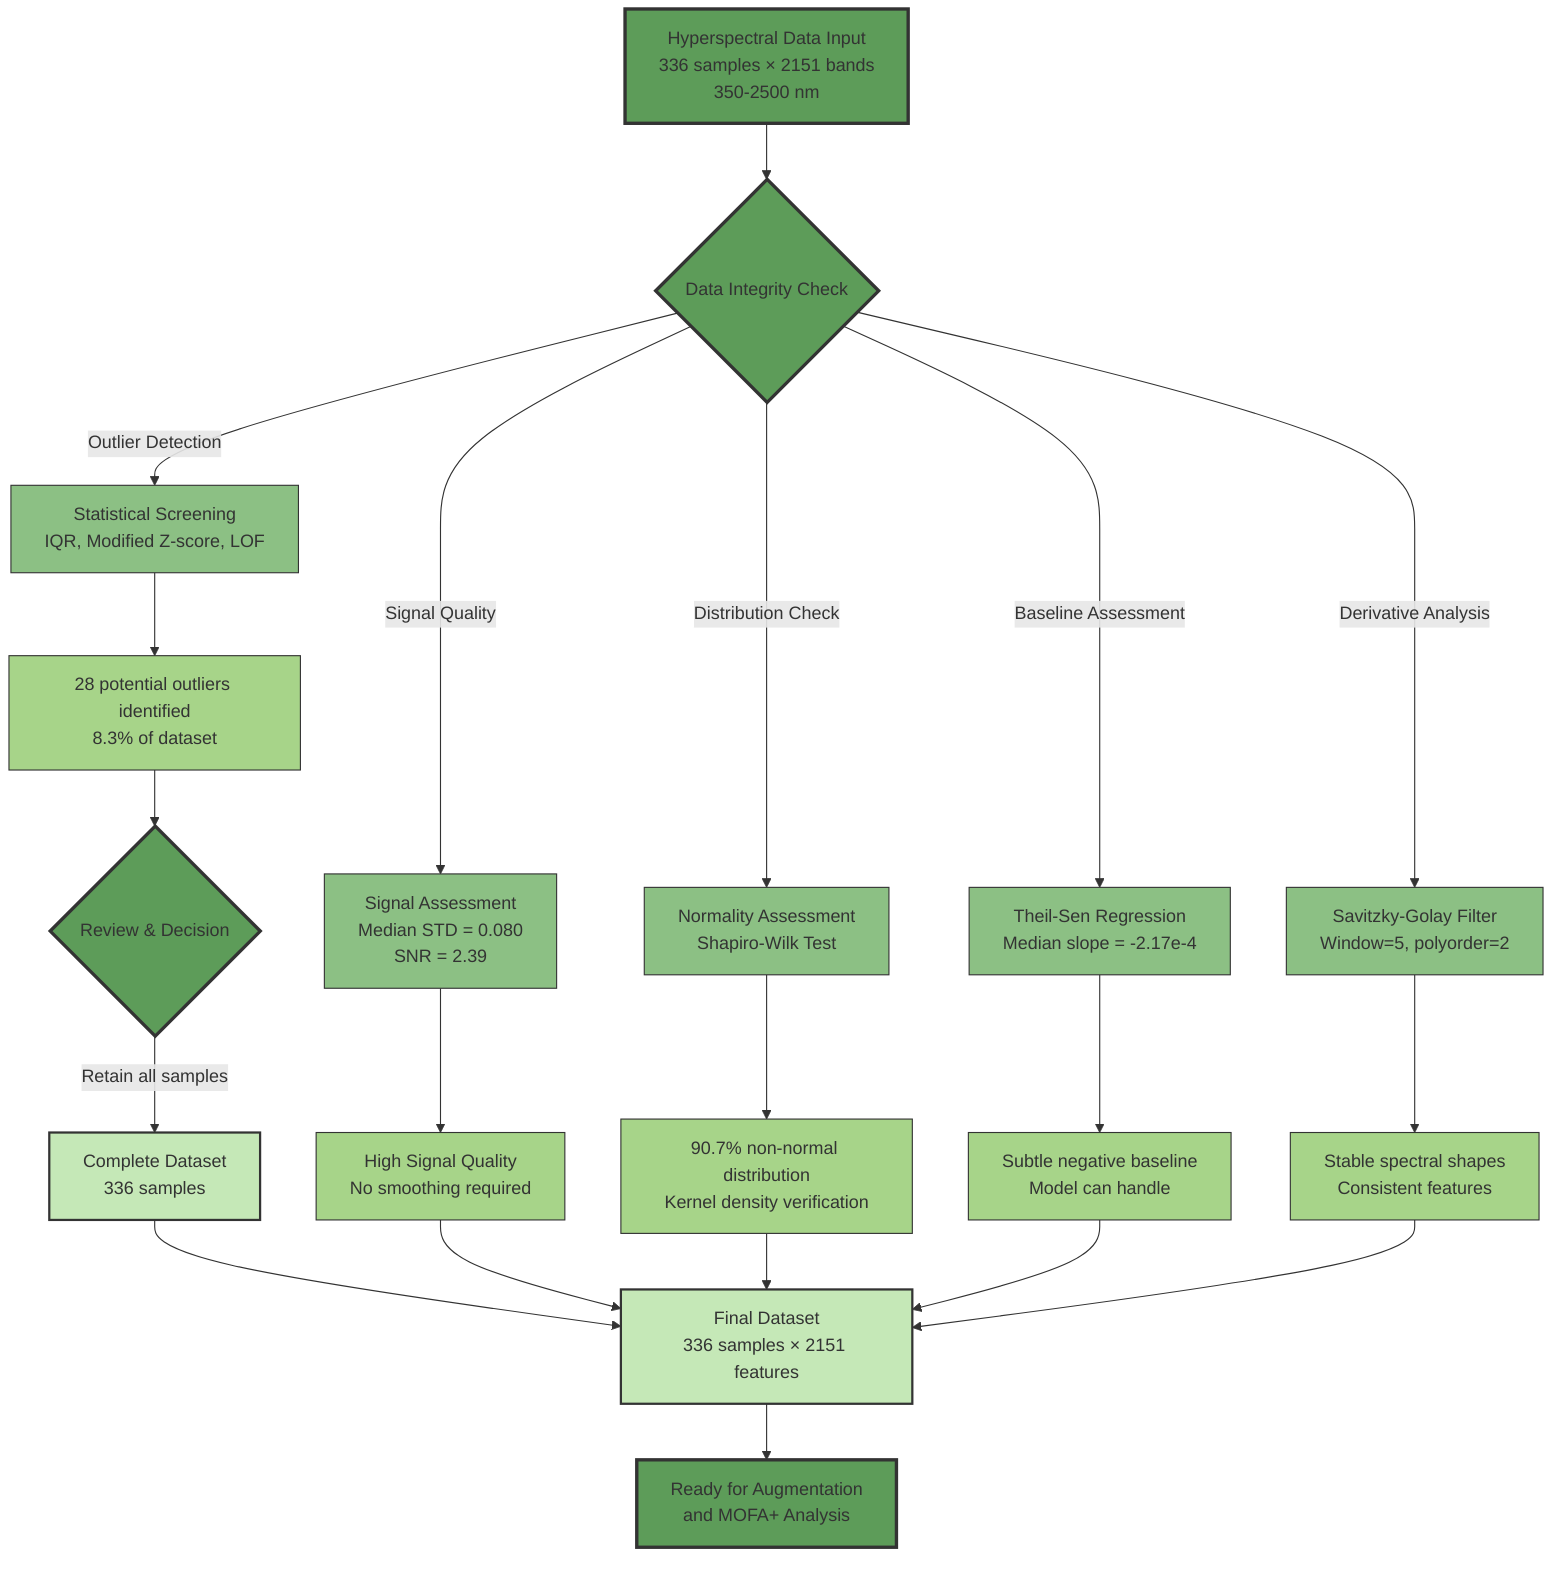 flowchart TB
    A[Hyperspectral Data Input\n336 samples × 2151 bands\n350-2500 nm] --> B{Data Integrity Check}
    
    B -->|Outlier Detection| C[Statistical Screening\nIQR, Modified Z-score, LOF]
    C --> D[28 potential outliers identified\n8.3% of dataset]
    D --> E{Review & Decision}
    E -->|Retain all samples| F[Complete Dataset\n336 samples]
    
    B -->|Signal Quality| G[Signal Assessment\nMedian STD = 0.080\nSNR = 2.39]
    G --> H[High Signal Quality\nNo smoothing required]
    
    B -->|Distribution Check| I[Normality Assessment\nShapiro-Wilk Test]
    I --> J[90.7% non-normal distribution\nKernel density verification]
    
    B -->|Baseline Assessment| K[Theil-Sen Regression\nMedian slope = -2.17e-4]
    K --> L[Subtle negative baseline\nModel can handle]
    
    B -->|Derivative Analysis| M[Savitzky-Golay Filter\nWindow=5, polyorder=2]
    M --> N[Stable spectral shapes\nConsistent features]
    
    F --> O[Final Dataset\n336 samples × 2151 features]
    H --> O
    J --> O
    L --> O
    N --> O
    
    O --> P[Ready for Augmentation\nand MOFA+ Analysis]
    
    classDef inputStyle fill:#5d9c59,stroke:#333,stroke-width:3px
    classDef processStyle fill:#8cc084,stroke:#333,stroke-width:1px
    classDef decisionStyle fill:#5d9c59,stroke:#333,stroke-width:3px
    classDef resultStyle fill:#a7d489,stroke:#333,stroke-width:1px
    classDef outputStyle fill:#c5e8b7,stroke:#333,stroke-width:2px
    
    class A inputStyle
    class B,E decisionStyle
    class C,G,I,K,M processStyle
    class D,H,J,L,N resultStyle
    class F,O outputStyle
    class P inputStyle
